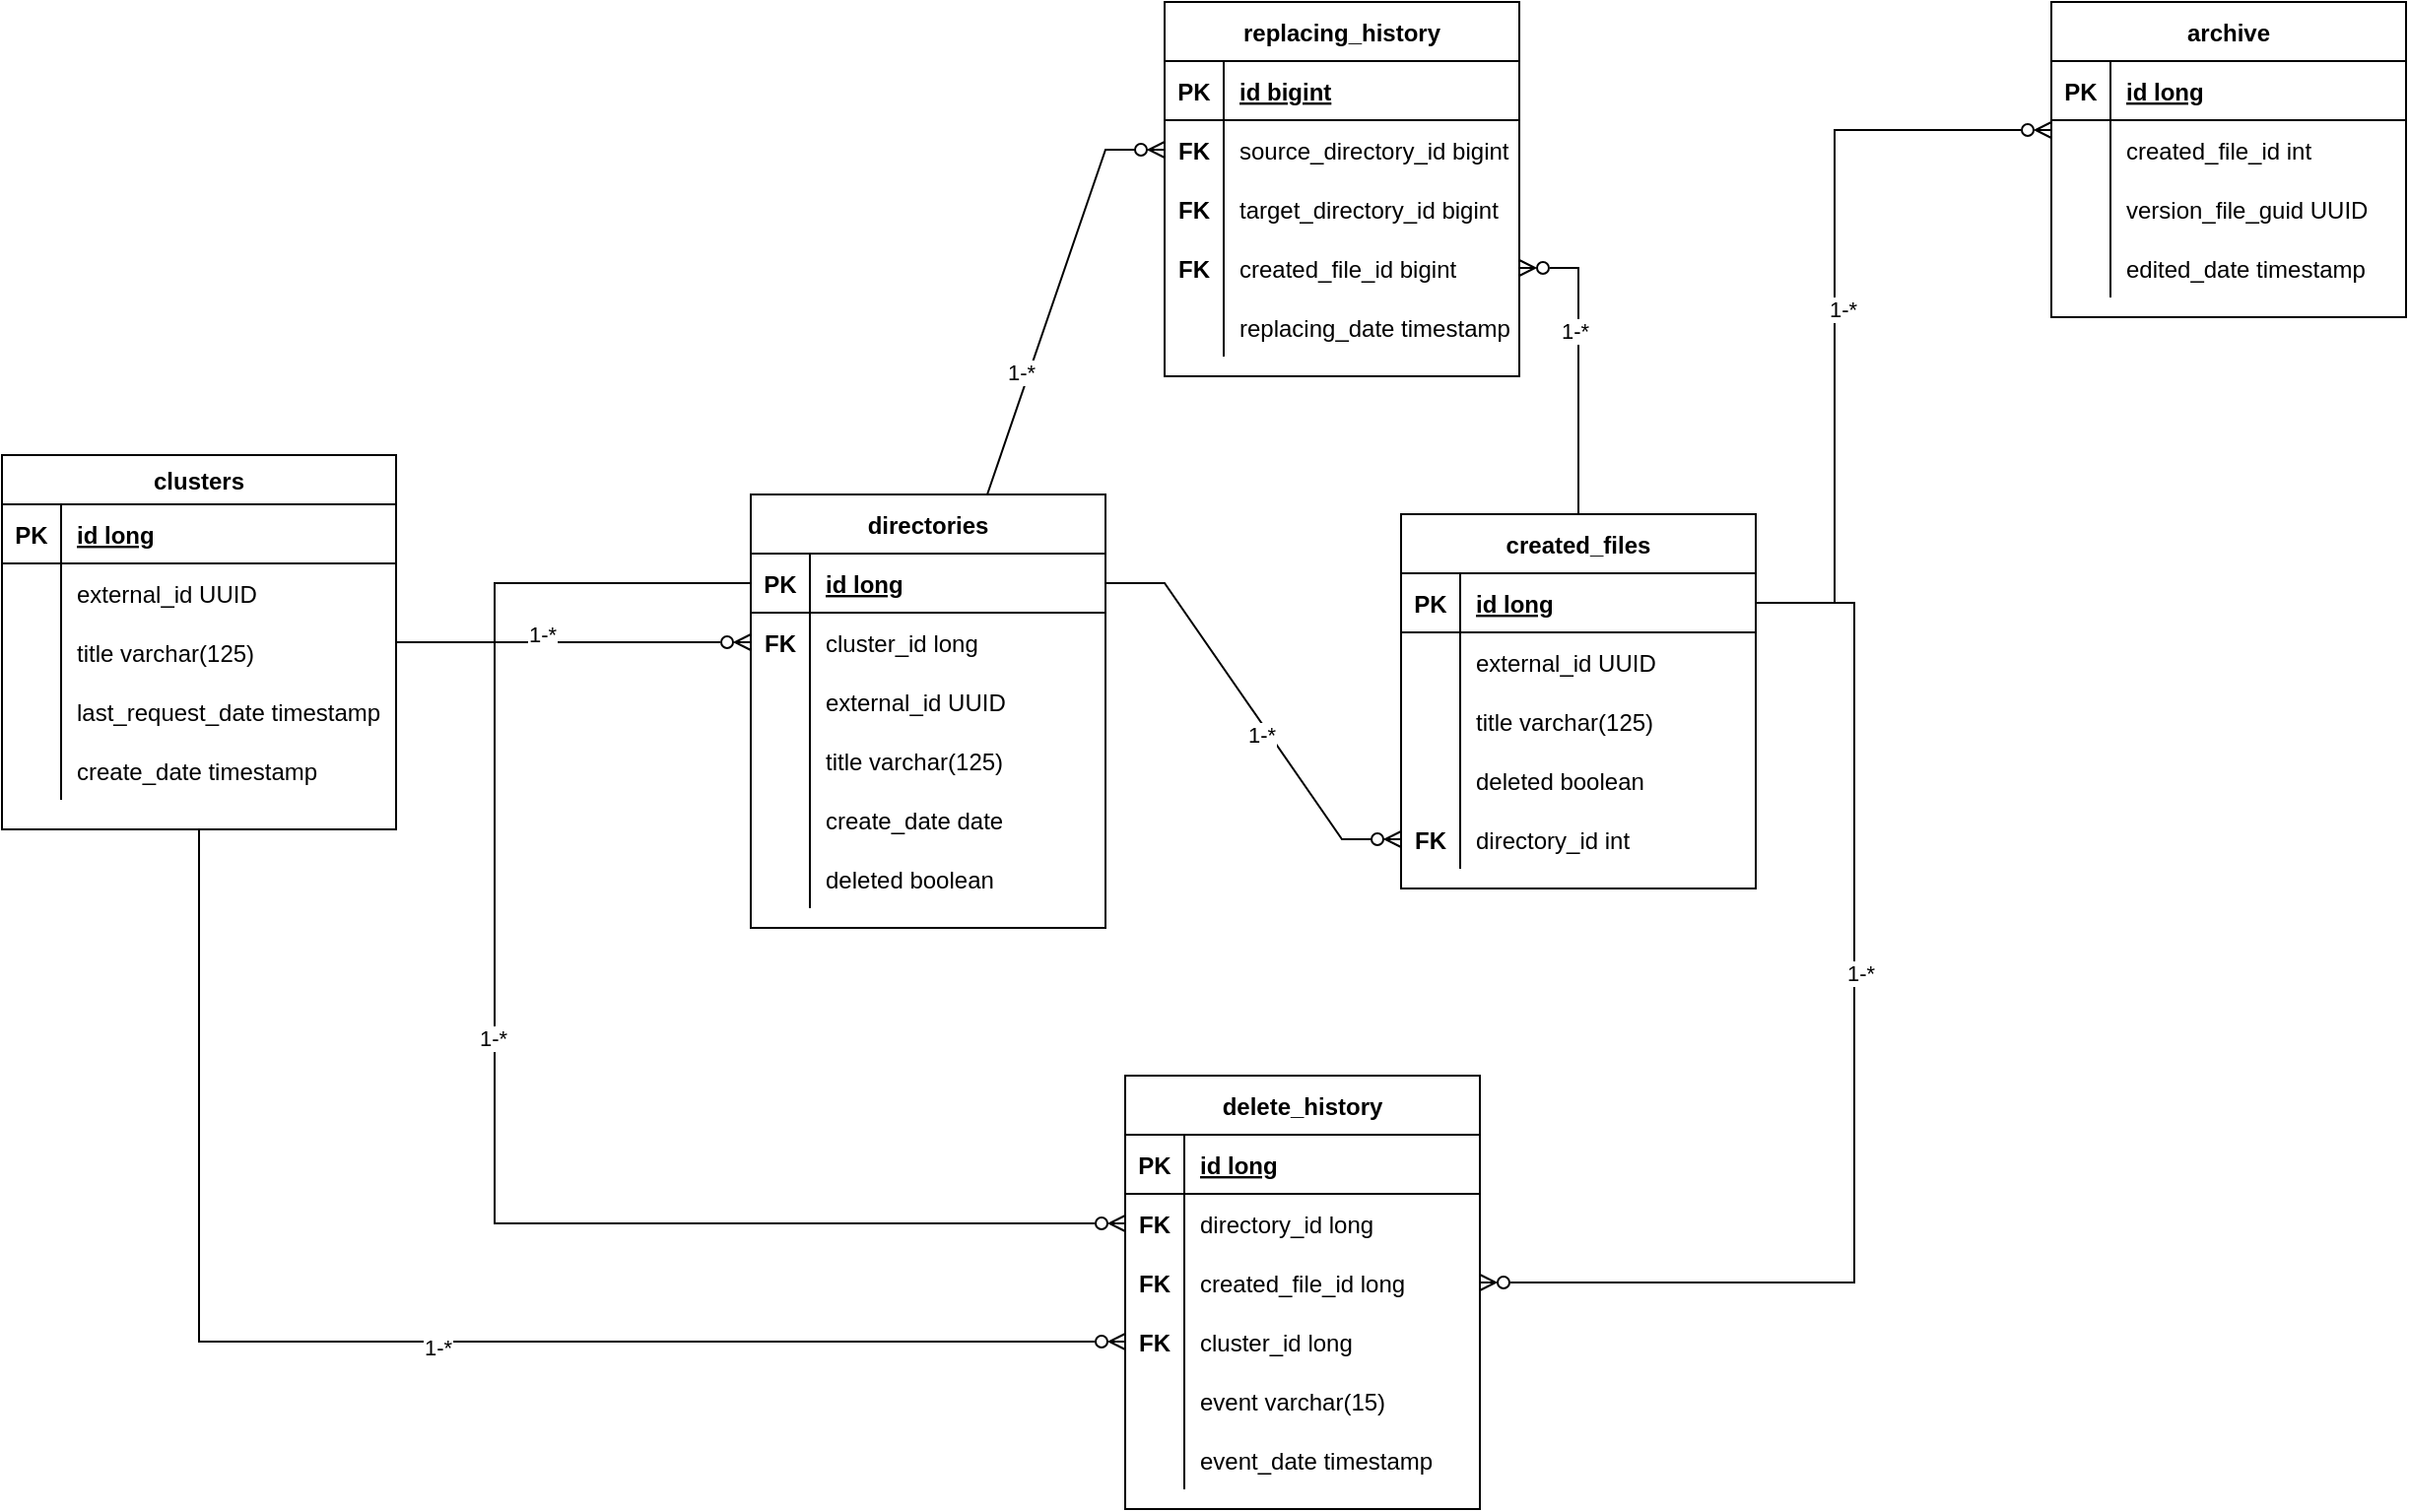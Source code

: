 <mxfile version="19.0.3" type="device"><diagram id="UQymh1FS6GPQ9PhHYlrc" name="Страница 1"><mxGraphModel dx="2128" dy="924" grid="1" gridSize="10" guides="1" tooltips="1" connect="1" arrows="1" fold="1" page="1" pageScale="1" pageWidth="827" pageHeight="1169" math="0" shadow="0"><root><mxCell id="0"/><mxCell id="1" parent="0"/><mxCell id="LAYAxJQrnT1hpnkk5FaF-14" value="directories" style="shape=table;startSize=30;container=1;collapsible=1;childLayout=tableLayout;fixedRows=1;rowLines=0;fontStyle=1;align=center;resizeLast=1;" parent="1" vertex="1"><mxGeometry x="140" y="290" width="180" height="220" as="geometry"/></mxCell><mxCell id="LAYAxJQrnT1hpnkk5FaF-15" value="" style="shape=tableRow;horizontal=0;startSize=0;swimlaneHead=0;swimlaneBody=0;fillColor=none;collapsible=0;dropTarget=0;points=[[0,0.5],[1,0.5]];portConstraint=eastwest;top=0;left=0;right=0;bottom=1;" parent="LAYAxJQrnT1hpnkk5FaF-14" vertex="1"><mxGeometry y="30" width="180" height="30" as="geometry"/></mxCell><mxCell id="LAYAxJQrnT1hpnkk5FaF-16" value="PK" style="shape=partialRectangle;connectable=0;fillColor=none;top=0;left=0;bottom=0;right=0;fontStyle=1;overflow=hidden;" parent="LAYAxJQrnT1hpnkk5FaF-15" vertex="1"><mxGeometry width="30" height="30" as="geometry"><mxRectangle width="30" height="30" as="alternateBounds"/></mxGeometry></mxCell><mxCell id="LAYAxJQrnT1hpnkk5FaF-17" value="id long" style="shape=partialRectangle;connectable=0;fillColor=none;top=0;left=0;bottom=0;right=0;align=left;spacingLeft=6;fontStyle=5;overflow=hidden;" parent="LAYAxJQrnT1hpnkk5FaF-15" vertex="1"><mxGeometry x="30" width="150" height="30" as="geometry"><mxRectangle width="150" height="30" as="alternateBounds"/></mxGeometry></mxCell><mxCell id="HLxi3C-kn_lhhv6NDAg_-14" value="" style="shape=tableRow;horizontal=0;startSize=0;swimlaneHead=0;swimlaneBody=0;fillColor=none;collapsible=0;dropTarget=0;points=[[0,0.5],[1,0.5]];portConstraint=eastwest;top=0;left=0;right=0;bottom=0;" vertex="1" parent="LAYAxJQrnT1hpnkk5FaF-14"><mxGeometry y="60" width="180" height="30" as="geometry"/></mxCell><mxCell id="HLxi3C-kn_lhhv6NDAg_-15" value="FK" style="shape=partialRectangle;connectable=0;fillColor=none;top=0;left=0;bottom=0;right=0;fontStyle=1;overflow=hidden;" vertex="1" parent="HLxi3C-kn_lhhv6NDAg_-14"><mxGeometry width="30" height="30" as="geometry"><mxRectangle width="30" height="30" as="alternateBounds"/></mxGeometry></mxCell><mxCell id="HLxi3C-kn_lhhv6NDAg_-16" value="cluster_id long" style="shape=partialRectangle;connectable=0;fillColor=none;top=0;left=0;bottom=0;right=0;align=left;spacingLeft=6;fontStyle=0;overflow=hidden;" vertex="1" parent="HLxi3C-kn_lhhv6NDAg_-14"><mxGeometry x="30" width="150" height="30" as="geometry"><mxRectangle width="150" height="30" as="alternateBounds"/></mxGeometry></mxCell><mxCell id="LAYAxJQrnT1hpnkk5FaF-18" value="" style="shape=tableRow;horizontal=0;startSize=0;swimlaneHead=0;swimlaneBody=0;fillColor=none;collapsible=0;dropTarget=0;points=[[0,0.5],[1,0.5]];portConstraint=eastwest;top=0;left=0;right=0;bottom=0;" parent="LAYAxJQrnT1hpnkk5FaF-14" vertex="1"><mxGeometry y="90" width="180" height="30" as="geometry"/></mxCell><mxCell id="LAYAxJQrnT1hpnkk5FaF-19" value="" style="shape=partialRectangle;connectable=0;fillColor=none;top=0;left=0;bottom=0;right=0;editable=1;overflow=hidden;" parent="LAYAxJQrnT1hpnkk5FaF-18" vertex="1"><mxGeometry width="30" height="30" as="geometry"><mxRectangle width="30" height="30" as="alternateBounds"/></mxGeometry></mxCell><mxCell id="LAYAxJQrnT1hpnkk5FaF-20" value="external_id UUID" style="shape=partialRectangle;connectable=0;fillColor=none;top=0;left=0;bottom=0;right=0;align=left;spacingLeft=6;overflow=hidden;" parent="LAYAxJQrnT1hpnkk5FaF-18" vertex="1"><mxGeometry x="30" width="150" height="30" as="geometry"><mxRectangle width="150" height="30" as="alternateBounds"/></mxGeometry></mxCell><mxCell id="LAYAxJQrnT1hpnkk5FaF-21" value="" style="shape=tableRow;horizontal=0;startSize=0;swimlaneHead=0;swimlaneBody=0;fillColor=none;collapsible=0;dropTarget=0;points=[[0,0.5],[1,0.5]];portConstraint=eastwest;top=0;left=0;right=0;bottom=0;" parent="LAYAxJQrnT1hpnkk5FaF-14" vertex="1"><mxGeometry y="120" width="180" height="30" as="geometry"/></mxCell><mxCell id="LAYAxJQrnT1hpnkk5FaF-22" value="" style="shape=partialRectangle;connectable=0;fillColor=none;top=0;left=0;bottom=0;right=0;editable=1;overflow=hidden;" parent="LAYAxJQrnT1hpnkk5FaF-21" vertex="1"><mxGeometry width="30" height="30" as="geometry"><mxRectangle width="30" height="30" as="alternateBounds"/></mxGeometry></mxCell><mxCell id="LAYAxJQrnT1hpnkk5FaF-23" value="title varchar(125)" style="shape=partialRectangle;connectable=0;fillColor=none;top=0;left=0;bottom=0;right=0;align=left;spacingLeft=6;overflow=hidden;" parent="LAYAxJQrnT1hpnkk5FaF-21" vertex="1"><mxGeometry x="30" width="150" height="30" as="geometry"><mxRectangle width="150" height="30" as="alternateBounds"/></mxGeometry></mxCell><mxCell id="LAYAxJQrnT1hpnkk5FaF-24" value="" style="shape=tableRow;horizontal=0;startSize=0;swimlaneHead=0;swimlaneBody=0;fillColor=none;collapsible=0;dropTarget=0;points=[[0,0.5],[1,0.5]];portConstraint=eastwest;top=0;left=0;right=0;bottom=0;" parent="LAYAxJQrnT1hpnkk5FaF-14" vertex="1"><mxGeometry y="150" width="180" height="30" as="geometry"/></mxCell><mxCell id="LAYAxJQrnT1hpnkk5FaF-25" value="" style="shape=partialRectangle;connectable=0;fillColor=none;top=0;left=0;bottom=0;right=0;editable=1;overflow=hidden;" parent="LAYAxJQrnT1hpnkk5FaF-24" vertex="1"><mxGeometry width="30" height="30" as="geometry"><mxRectangle width="30" height="30" as="alternateBounds"/></mxGeometry></mxCell><mxCell id="LAYAxJQrnT1hpnkk5FaF-26" value="create_date date" style="shape=partialRectangle;connectable=0;fillColor=none;top=0;left=0;bottom=0;right=0;align=left;spacingLeft=6;overflow=hidden;" parent="LAYAxJQrnT1hpnkk5FaF-24" vertex="1"><mxGeometry x="30" width="150" height="30" as="geometry"><mxRectangle width="150" height="30" as="alternateBounds"/></mxGeometry></mxCell><mxCell id="LAYAxJQrnT1hpnkk5FaF-40" value="" style="shape=tableRow;horizontal=0;startSize=0;swimlaneHead=0;swimlaneBody=0;fillColor=none;collapsible=0;dropTarget=0;points=[[0,0.5],[1,0.5]];portConstraint=eastwest;top=0;left=0;right=0;bottom=0;" parent="LAYAxJQrnT1hpnkk5FaF-14" vertex="1"><mxGeometry y="180" width="180" height="30" as="geometry"/></mxCell><mxCell id="LAYAxJQrnT1hpnkk5FaF-41" value="" style="shape=partialRectangle;connectable=0;fillColor=none;top=0;left=0;bottom=0;right=0;editable=1;overflow=hidden;" parent="LAYAxJQrnT1hpnkk5FaF-40" vertex="1"><mxGeometry width="30" height="30" as="geometry"><mxRectangle width="30" height="30" as="alternateBounds"/></mxGeometry></mxCell><mxCell id="LAYAxJQrnT1hpnkk5FaF-42" value="deleted boolean" style="shape=partialRectangle;connectable=0;fillColor=none;top=0;left=0;bottom=0;right=0;align=left;spacingLeft=6;overflow=hidden;" parent="LAYAxJQrnT1hpnkk5FaF-40" vertex="1"><mxGeometry x="30" width="150" height="30" as="geometry"><mxRectangle width="150" height="30" as="alternateBounds"/></mxGeometry></mxCell><mxCell id="uE_7frJU_apCjJ1mHabd-1" style="edgeStyle=orthogonalEdgeStyle;rounded=0;orthogonalLoop=1;jettySize=auto;html=1;entryX=1;entryY=0.5;entryDx=0;entryDy=0;exitX=1;exitY=0.5;exitDx=0;exitDy=0;endArrow=ERzeroToMany;endFill=0;" parent="1" source="LAYAxJQrnT1hpnkk5FaF-28" target="LAYAxJQrnT1hpnkk5FaF-55" edge="1"><mxGeometry relative="1" as="geometry"><mxPoint x="710" y="390" as="targetPoint"/><Array as="points"><mxPoint x="700" y="345"/><mxPoint x="700" y="690"/></Array></mxGeometry></mxCell><mxCell id="uE_7frJU_apCjJ1mHabd-2" value="1-*" style="edgeLabel;html=1;align=center;verticalAlign=middle;resizable=0;points=[];" parent="uE_7frJU_apCjJ1mHabd-1" vertex="1" connectable="0"><mxGeometry x="-0.186" y="3" relative="1" as="geometry"><mxPoint as="offset"/></mxGeometry></mxCell><mxCell id="uE_7frJU_apCjJ1mHabd-19" style="edgeStyle=orthogonalEdgeStyle;rounded=0;orthogonalLoop=1;jettySize=auto;html=1;endArrow=ERzeroToMany;endFill=0;exitX=1;exitY=0.5;exitDx=0;exitDy=0;" parent="1" source="LAYAxJQrnT1hpnkk5FaF-28" target="uE_7frJU_apCjJ1mHabd-10" edge="1"><mxGeometry relative="1" as="geometry"><Array as="points"><mxPoint x="690" y="345"/><mxPoint x="690" y="105"/></Array></mxGeometry></mxCell><mxCell id="uE_7frJU_apCjJ1mHabd-20" value="1-*" style="edgeLabel;html=1;align=center;verticalAlign=middle;resizable=0;points=[];" parent="uE_7frJU_apCjJ1mHabd-19" vertex="1" connectable="0"><mxGeometry x="-0.027" y="-4" relative="1" as="geometry"><mxPoint as="offset"/></mxGeometry></mxCell><mxCell id="1lLNoK5K93G_YMLtmpSJ-19" style="edgeStyle=orthogonalEdgeStyle;rounded=0;orthogonalLoop=1;jettySize=auto;html=1;entryX=1;entryY=0.5;entryDx=0;entryDy=0;endArrow=ERzeroToMany;endFill=0;" parent="1" source="LAYAxJQrnT1hpnkk5FaF-27" target="1lLNoK5K93G_YMLtmpSJ-11" edge="1"><mxGeometry relative="1" as="geometry"/></mxCell><mxCell id="1lLNoK5K93G_YMLtmpSJ-20" value="1-*" style="edgeLabel;html=1;align=center;verticalAlign=middle;resizable=0;points=[];" parent="1lLNoK5K93G_YMLtmpSJ-19" vertex="1" connectable="0"><mxGeometry x="0.205" y="2" relative="1" as="geometry"><mxPoint as="offset"/></mxGeometry></mxCell><mxCell id="LAYAxJQrnT1hpnkk5FaF-27" value="created_files" style="shape=table;startSize=30;container=1;collapsible=1;childLayout=tableLayout;fixedRows=1;rowLines=0;fontStyle=1;align=center;resizeLast=1;" parent="1" vertex="1"><mxGeometry x="470" y="300" width="180" height="190" as="geometry"/></mxCell><mxCell id="LAYAxJQrnT1hpnkk5FaF-28" value="" style="shape=tableRow;horizontal=0;startSize=0;swimlaneHead=0;swimlaneBody=0;fillColor=none;collapsible=0;dropTarget=0;points=[[0,0.5],[1,0.5]];portConstraint=eastwest;top=0;left=0;right=0;bottom=1;" parent="LAYAxJQrnT1hpnkk5FaF-27" vertex="1"><mxGeometry y="30" width="180" height="30" as="geometry"/></mxCell><mxCell id="LAYAxJQrnT1hpnkk5FaF-29" value="PK" style="shape=partialRectangle;connectable=0;fillColor=none;top=0;left=0;bottom=0;right=0;fontStyle=1;overflow=hidden;" parent="LAYAxJQrnT1hpnkk5FaF-28" vertex="1"><mxGeometry width="30" height="30" as="geometry"><mxRectangle width="30" height="30" as="alternateBounds"/></mxGeometry></mxCell><mxCell id="LAYAxJQrnT1hpnkk5FaF-30" value="id long" style="shape=partialRectangle;connectable=0;fillColor=none;top=0;left=0;bottom=0;right=0;align=left;spacingLeft=6;fontStyle=5;overflow=hidden;" parent="LAYAxJQrnT1hpnkk5FaF-28" vertex="1"><mxGeometry x="30" width="150" height="30" as="geometry"><mxRectangle width="150" height="30" as="alternateBounds"/></mxGeometry></mxCell><mxCell id="LAYAxJQrnT1hpnkk5FaF-31" value="" style="shape=tableRow;horizontal=0;startSize=0;swimlaneHead=0;swimlaneBody=0;fillColor=none;collapsible=0;dropTarget=0;points=[[0,0.5],[1,0.5]];portConstraint=eastwest;top=0;left=0;right=0;bottom=0;" parent="LAYAxJQrnT1hpnkk5FaF-27" vertex="1"><mxGeometry y="60" width="180" height="30" as="geometry"/></mxCell><mxCell id="LAYAxJQrnT1hpnkk5FaF-32" value="" style="shape=partialRectangle;connectable=0;fillColor=none;top=0;left=0;bottom=0;right=0;editable=1;overflow=hidden;" parent="LAYAxJQrnT1hpnkk5FaF-31" vertex="1"><mxGeometry width="30" height="30" as="geometry"><mxRectangle width="30" height="30" as="alternateBounds"/></mxGeometry></mxCell><mxCell id="LAYAxJQrnT1hpnkk5FaF-33" value="external_id UUID" style="shape=partialRectangle;connectable=0;fillColor=none;top=0;left=0;bottom=0;right=0;align=left;spacingLeft=6;overflow=hidden;" parent="LAYAxJQrnT1hpnkk5FaF-31" vertex="1"><mxGeometry x="30" width="150" height="30" as="geometry"><mxRectangle width="150" height="30" as="alternateBounds"/></mxGeometry></mxCell><mxCell id="LAYAxJQrnT1hpnkk5FaF-34" value="" style="shape=tableRow;horizontal=0;startSize=0;swimlaneHead=0;swimlaneBody=0;fillColor=none;collapsible=0;dropTarget=0;points=[[0,0.5],[1,0.5]];portConstraint=eastwest;top=0;left=0;right=0;bottom=0;" parent="LAYAxJQrnT1hpnkk5FaF-27" vertex="1"><mxGeometry y="90" width="180" height="30" as="geometry"/></mxCell><mxCell id="LAYAxJQrnT1hpnkk5FaF-35" value="" style="shape=partialRectangle;connectable=0;fillColor=none;top=0;left=0;bottom=0;right=0;editable=1;overflow=hidden;" parent="LAYAxJQrnT1hpnkk5FaF-34" vertex="1"><mxGeometry width="30" height="30" as="geometry"><mxRectangle width="30" height="30" as="alternateBounds"/></mxGeometry></mxCell><mxCell id="LAYAxJQrnT1hpnkk5FaF-36" value="title varchar(125)" style="shape=partialRectangle;connectable=0;fillColor=none;top=0;left=0;bottom=0;right=0;align=left;spacingLeft=6;overflow=hidden;" parent="LAYAxJQrnT1hpnkk5FaF-34" vertex="1"><mxGeometry x="30" width="150" height="30" as="geometry"><mxRectangle width="150" height="30" as="alternateBounds"/></mxGeometry></mxCell><mxCell id="uE_7frJU_apCjJ1mHabd-3" value="" style="shape=tableRow;horizontal=0;startSize=0;swimlaneHead=0;swimlaneBody=0;fillColor=none;collapsible=0;dropTarget=0;points=[[0,0.5],[1,0.5]];portConstraint=eastwest;top=0;left=0;right=0;bottom=0;" parent="LAYAxJQrnT1hpnkk5FaF-27" vertex="1"><mxGeometry y="120" width="180" height="30" as="geometry"/></mxCell><mxCell id="uE_7frJU_apCjJ1mHabd-4" value="" style="shape=partialRectangle;connectable=0;fillColor=none;top=0;left=0;bottom=0;right=0;editable=1;overflow=hidden;" parent="uE_7frJU_apCjJ1mHabd-3" vertex="1"><mxGeometry width="30" height="30" as="geometry"><mxRectangle width="30" height="30" as="alternateBounds"/></mxGeometry></mxCell><mxCell id="uE_7frJU_apCjJ1mHabd-5" value="deleted boolean" style="shape=partialRectangle;connectable=0;fillColor=none;top=0;left=0;bottom=0;right=0;align=left;spacingLeft=6;overflow=hidden;" parent="uE_7frJU_apCjJ1mHabd-3" vertex="1"><mxGeometry x="30" width="150" height="30" as="geometry"><mxRectangle width="150" height="30" as="alternateBounds"/></mxGeometry></mxCell><mxCell id="LAYAxJQrnT1hpnkk5FaF-43" value="" style="shape=tableRow;horizontal=0;startSize=0;swimlaneHead=0;swimlaneBody=0;fillColor=none;collapsible=0;dropTarget=0;points=[[0,0.5],[1,0.5]];portConstraint=eastwest;top=0;left=0;right=0;bottom=0;" parent="LAYAxJQrnT1hpnkk5FaF-27" vertex="1"><mxGeometry y="150" width="180" height="30" as="geometry"/></mxCell><mxCell id="LAYAxJQrnT1hpnkk5FaF-44" value="FK" style="shape=partialRectangle;connectable=0;fillColor=none;top=0;left=0;bottom=0;right=0;fontStyle=1;overflow=hidden;" parent="LAYAxJQrnT1hpnkk5FaF-43" vertex="1"><mxGeometry width="30" height="30" as="geometry"><mxRectangle width="30" height="30" as="alternateBounds"/></mxGeometry></mxCell><mxCell id="LAYAxJQrnT1hpnkk5FaF-45" value="directory_id int" style="shape=partialRectangle;connectable=0;fillColor=none;top=0;left=0;bottom=0;right=0;align=left;spacingLeft=6;fontStyle=0;overflow=hidden;" parent="LAYAxJQrnT1hpnkk5FaF-43" vertex="1"><mxGeometry x="30" width="150" height="30" as="geometry"><mxRectangle width="150" height="30" as="alternateBounds"/></mxGeometry></mxCell><mxCell id="LAYAxJQrnT1hpnkk5FaF-46" value="" style="edgeStyle=entityRelationEdgeStyle;fontSize=12;html=1;endArrow=ERzeroToMany;endFill=1;rounded=0;exitX=1;exitY=0.5;exitDx=0;exitDy=0;entryX=0;entryY=0.5;entryDx=0;entryDy=0;" parent="1" source="LAYAxJQrnT1hpnkk5FaF-15" target="LAYAxJQrnT1hpnkk5FaF-43" edge="1"><mxGeometry width="100" height="100" relative="1" as="geometry"><mxPoint x="360" y="650" as="sourcePoint"/><mxPoint x="460" y="550" as="targetPoint"/></mxGeometry></mxCell><mxCell id="LAYAxJQrnT1hpnkk5FaF-47" value="1-*" style="edgeLabel;html=1;align=center;verticalAlign=middle;resizable=0;points=[];" parent="LAYAxJQrnT1hpnkk5FaF-46" vertex="1" connectable="0"><mxGeometry x="0.11" y="-4" relative="1" as="geometry"><mxPoint as="offset"/></mxGeometry></mxCell><mxCell id="LAYAxJQrnT1hpnkk5FaF-48" value="delete_history" style="shape=table;startSize=30;container=1;collapsible=1;childLayout=tableLayout;fixedRows=1;rowLines=0;fontStyle=1;align=center;resizeLast=1;" parent="1" vertex="1"><mxGeometry x="330" y="585" width="180" height="220" as="geometry"/></mxCell><mxCell id="LAYAxJQrnT1hpnkk5FaF-49" value="" style="shape=tableRow;horizontal=0;startSize=0;swimlaneHead=0;swimlaneBody=0;fillColor=none;collapsible=0;dropTarget=0;points=[[0,0.5],[1,0.5]];portConstraint=eastwest;top=0;left=0;right=0;bottom=1;" parent="LAYAxJQrnT1hpnkk5FaF-48" vertex="1"><mxGeometry y="30" width="180" height="30" as="geometry"/></mxCell><mxCell id="LAYAxJQrnT1hpnkk5FaF-50" value="PK" style="shape=partialRectangle;connectable=0;fillColor=none;top=0;left=0;bottom=0;right=0;fontStyle=1;overflow=hidden;" parent="LAYAxJQrnT1hpnkk5FaF-49" vertex="1"><mxGeometry width="30" height="30" as="geometry"><mxRectangle width="30" height="30" as="alternateBounds"/></mxGeometry></mxCell><mxCell id="LAYAxJQrnT1hpnkk5FaF-51" value="id long" style="shape=partialRectangle;connectable=0;fillColor=none;top=0;left=0;bottom=0;right=0;align=left;spacingLeft=6;fontStyle=5;overflow=hidden;" parent="LAYAxJQrnT1hpnkk5FaF-49" vertex="1"><mxGeometry x="30" width="150" height="30" as="geometry"><mxRectangle width="150" height="30" as="alternateBounds"/></mxGeometry></mxCell><mxCell id="LAYAxJQrnT1hpnkk5FaF-52" value="" style="shape=tableRow;horizontal=0;startSize=0;swimlaneHead=0;swimlaneBody=0;fillColor=none;collapsible=0;dropTarget=0;points=[[0,0.5],[1,0.5]];portConstraint=eastwest;top=0;left=0;right=0;bottom=0;" parent="LAYAxJQrnT1hpnkk5FaF-48" vertex="1"><mxGeometry y="60" width="180" height="30" as="geometry"/></mxCell><mxCell id="LAYAxJQrnT1hpnkk5FaF-53" value="FK" style="shape=partialRectangle;connectable=0;fillColor=none;top=0;left=0;bottom=0;right=0;editable=1;overflow=hidden;fontStyle=1" parent="LAYAxJQrnT1hpnkk5FaF-52" vertex="1"><mxGeometry width="30" height="30" as="geometry"><mxRectangle width="30" height="30" as="alternateBounds"/></mxGeometry></mxCell><mxCell id="LAYAxJQrnT1hpnkk5FaF-54" value="directory_id long" style="shape=partialRectangle;connectable=0;fillColor=none;top=0;left=0;bottom=0;right=0;align=left;spacingLeft=6;overflow=hidden;" parent="LAYAxJQrnT1hpnkk5FaF-52" vertex="1"><mxGeometry x="30" width="150" height="30" as="geometry"><mxRectangle width="150" height="30" as="alternateBounds"/></mxGeometry></mxCell><mxCell id="LAYAxJQrnT1hpnkk5FaF-55" value="" style="shape=tableRow;horizontal=0;startSize=0;swimlaneHead=0;swimlaneBody=0;fillColor=none;collapsible=0;dropTarget=0;points=[[0,0.5],[1,0.5]];portConstraint=eastwest;top=0;left=0;right=0;bottom=0;" parent="LAYAxJQrnT1hpnkk5FaF-48" vertex="1"><mxGeometry y="90" width="180" height="30" as="geometry"/></mxCell><mxCell id="LAYAxJQrnT1hpnkk5FaF-56" value="FK" style="shape=partialRectangle;connectable=0;fillColor=none;top=0;left=0;bottom=0;right=0;editable=1;overflow=hidden;fontStyle=1" parent="LAYAxJQrnT1hpnkk5FaF-55" vertex="1"><mxGeometry width="30" height="30" as="geometry"><mxRectangle width="30" height="30" as="alternateBounds"/></mxGeometry></mxCell><mxCell id="LAYAxJQrnT1hpnkk5FaF-57" value="created_file_id long" style="shape=partialRectangle;connectable=0;fillColor=none;top=0;left=0;bottom=0;right=0;align=left;spacingLeft=6;overflow=hidden;" parent="LAYAxJQrnT1hpnkk5FaF-55" vertex="1"><mxGeometry x="30" width="150" height="30" as="geometry"><mxRectangle width="150" height="30" as="alternateBounds"/></mxGeometry></mxCell><mxCell id="HLxi3C-kn_lhhv6NDAg_-27" value="" style="shape=tableRow;horizontal=0;startSize=0;swimlaneHead=0;swimlaneBody=0;fillColor=none;collapsible=0;dropTarget=0;points=[[0,0.5],[1,0.5]];portConstraint=eastwest;top=0;left=0;right=0;bottom=0;" vertex="1" parent="LAYAxJQrnT1hpnkk5FaF-48"><mxGeometry y="120" width="180" height="30" as="geometry"/></mxCell><mxCell id="HLxi3C-kn_lhhv6NDAg_-28" value="FK" style="shape=partialRectangle;connectable=0;fillColor=none;top=0;left=0;bottom=0;right=0;fontStyle=1;overflow=hidden;" vertex="1" parent="HLxi3C-kn_lhhv6NDAg_-27"><mxGeometry width="30" height="30" as="geometry"><mxRectangle width="30" height="30" as="alternateBounds"/></mxGeometry></mxCell><mxCell id="HLxi3C-kn_lhhv6NDAg_-29" value="cluster_id long" style="shape=partialRectangle;connectable=0;fillColor=none;top=0;left=0;bottom=0;right=0;align=left;spacingLeft=6;fontStyle=0;overflow=hidden;" vertex="1" parent="HLxi3C-kn_lhhv6NDAg_-27"><mxGeometry x="30" width="150" height="30" as="geometry"><mxRectangle width="150" height="30" as="alternateBounds"/></mxGeometry></mxCell><mxCell id="LAYAxJQrnT1hpnkk5FaF-58" value="" style="shape=tableRow;horizontal=0;startSize=0;swimlaneHead=0;swimlaneBody=0;fillColor=none;collapsible=0;dropTarget=0;points=[[0,0.5],[1,0.5]];portConstraint=eastwest;top=0;left=0;right=0;bottom=0;" parent="LAYAxJQrnT1hpnkk5FaF-48" vertex="1"><mxGeometry y="150" width="180" height="30" as="geometry"/></mxCell><mxCell id="LAYAxJQrnT1hpnkk5FaF-59" value="" style="shape=partialRectangle;connectable=0;fillColor=none;top=0;left=0;bottom=0;right=0;editable=1;overflow=hidden;" parent="LAYAxJQrnT1hpnkk5FaF-58" vertex="1"><mxGeometry width="30" height="30" as="geometry"><mxRectangle width="30" height="30" as="alternateBounds"/></mxGeometry></mxCell><mxCell id="LAYAxJQrnT1hpnkk5FaF-60" value="event varchar(15)" style="shape=partialRectangle;connectable=0;fillColor=none;top=0;left=0;bottom=0;right=0;align=left;spacingLeft=6;overflow=hidden;" parent="LAYAxJQrnT1hpnkk5FaF-58" vertex="1"><mxGeometry x="30" width="150" height="30" as="geometry"><mxRectangle width="150" height="30" as="alternateBounds"/></mxGeometry></mxCell><mxCell id="LAYAxJQrnT1hpnkk5FaF-61" value="" style="shape=tableRow;horizontal=0;startSize=0;swimlaneHead=0;swimlaneBody=0;fillColor=none;collapsible=0;dropTarget=0;points=[[0,0.5],[1,0.5]];portConstraint=eastwest;top=0;left=0;right=0;bottom=0;" parent="LAYAxJQrnT1hpnkk5FaF-48" vertex="1"><mxGeometry y="180" width="180" height="30" as="geometry"/></mxCell><mxCell id="LAYAxJQrnT1hpnkk5FaF-62" value="" style="shape=partialRectangle;connectable=0;fillColor=none;top=0;left=0;bottom=0;right=0;editable=1;overflow=hidden;" parent="LAYAxJQrnT1hpnkk5FaF-61" vertex="1"><mxGeometry width="30" height="30" as="geometry"><mxRectangle width="30" height="30" as="alternateBounds"/></mxGeometry></mxCell><mxCell id="LAYAxJQrnT1hpnkk5FaF-63" value="event_date timestamp" style="shape=partialRectangle;connectable=0;fillColor=none;top=0;left=0;bottom=0;right=0;align=left;spacingLeft=6;overflow=hidden;" parent="LAYAxJQrnT1hpnkk5FaF-61" vertex="1"><mxGeometry x="30" width="150" height="30" as="geometry"><mxRectangle width="150" height="30" as="alternateBounds"/></mxGeometry></mxCell><mxCell id="LAYAxJQrnT1hpnkk5FaF-66" style="edgeStyle=orthogonalEdgeStyle;rounded=0;orthogonalLoop=1;jettySize=auto;html=1;endArrow=ERzeroToMany;endFill=0;entryX=0;entryY=0.5;entryDx=0;entryDy=0;" parent="1" source="LAYAxJQrnT1hpnkk5FaF-15" target="LAYAxJQrnT1hpnkk5FaF-52" edge="1"><mxGeometry relative="1" as="geometry"><Array as="points"><mxPoint x="10" y="335"/><mxPoint x="10" y="660"/></Array></mxGeometry></mxCell><mxCell id="LAYAxJQrnT1hpnkk5FaF-69" value="1-*" style="edgeLabel;html=1;align=center;verticalAlign=middle;resizable=0;points=[];" parent="LAYAxJQrnT1hpnkk5FaF-66" vertex="1" connectable="0"><mxGeometry x="-0.07" y="-1" relative="1" as="geometry"><mxPoint as="offset"/></mxGeometry></mxCell><mxCell id="uE_7frJU_apCjJ1mHabd-6" value="archive" style="shape=table;startSize=30;container=1;collapsible=1;childLayout=tableLayout;fixedRows=1;rowLines=0;fontStyle=1;align=center;resizeLast=1;" parent="1" vertex="1"><mxGeometry x="800" y="40" width="180" height="160" as="geometry"/></mxCell><mxCell id="uE_7frJU_apCjJ1mHabd-7" value="" style="shape=tableRow;horizontal=0;startSize=0;swimlaneHead=0;swimlaneBody=0;fillColor=none;collapsible=0;dropTarget=0;points=[[0,0.5],[1,0.5]];portConstraint=eastwest;top=0;left=0;right=0;bottom=1;" parent="uE_7frJU_apCjJ1mHabd-6" vertex="1"><mxGeometry y="30" width="180" height="30" as="geometry"/></mxCell><mxCell id="uE_7frJU_apCjJ1mHabd-8" value="PK" style="shape=partialRectangle;connectable=0;fillColor=none;top=0;left=0;bottom=0;right=0;fontStyle=1;overflow=hidden;" parent="uE_7frJU_apCjJ1mHabd-7" vertex="1"><mxGeometry width="30" height="30" as="geometry"><mxRectangle width="30" height="30" as="alternateBounds"/></mxGeometry></mxCell><mxCell id="uE_7frJU_apCjJ1mHabd-9" value="id long" style="shape=partialRectangle;connectable=0;fillColor=none;top=0;left=0;bottom=0;right=0;align=left;spacingLeft=6;fontStyle=5;overflow=hidden;" parent="uE_7frJU_apCjJ1mHabd-7" vertex="1"><mxGeometry x="30" width="150" height="30" as="geometry"><mxRectangle width="150" height="30" as="alternateBounds"/></mxGeometry></mxCell><mxCell id="uE_7frJU_apCjJ1mHabd-10" value="" style="shape=tableRow;horizontal=0;startSize=0;swimlaneHead=0;swimlaneBody=0;fillColor=none;collapsible=0;dropTarget=0;points=[[0,0.5],[1,0.5]];portConstraint=eastwest;top=0;left=0;right=0;bottom=0;" parent="uE_7frJU_apCjJ1mHabd-6" vertex="1"><mxGeometry y="60" width="180" height="30" as="geometry"/></mxCell><mxCell id="uE_7frJU_apCjJ1mHabd-11" value="" style="shape=partialRectangle;connectable=0;fillColor=none;top=0;left=0;bottom=0;right=0;editable=1;overflow=hidden;" parent="uE_7frJU_apCjJ1mHabd-10" vertex="1"><mxGeometry width="30" height="30" as="geometry"><mxRectangle width="30" height="30" as="alternateBounds"/></mxGeometry></mxCell><mxCell id="uE_7frJU_apCjJ1mHabd-12" value="created_file_id int" style="shape=partialRectangle;connectable=0;fillColor=none;top=0;left=0;bottom=0;right=0;align=left;spacingLeft=6;overflow=hidden;" parent="uE_7frJU_apCjJ1mHabd-10" vertex="1"><mxGeometry x="30" width="150" height="30" as="geometry"><mxRectangle width="150" height="30" as="alternateBounds"/></mxGeometry></mxCell><mxCell id="uE_7frJU_apCjJ1mHabd-13" value="" style="shape=tableRow;horizontal=0;startSize=0;swimlaneHead=0;swimlaneBody=0;fillColor=none;collapsible=0;dropTarget=0;points=[[0,0.5],[1,0.5]];portConstraint=eastwest;top=0;left=0;right=0;bottom=0;" parent="uE_7frJU_apCjJ1mHabd-6" vertex="1"><mxGeometry y="90" width="180" height="30" as="geometry"/></mxCell><mxCell id="uE_7frJU_apCjJ1mHabd-14" value="" style="shape=partialRectangle;connectable=0;fillColor=none;top=0;left=0;bottom=0;right=0;editable=1;overflow=hidden;" parent="uE_7frJU_apCjJ1mHabd-13" vertex="1"><mxGeometry width="30" height="30" as="geometry"><mxRectangle width="30" height="30" as="alternateBounds"/></mxGeometry></mxCell><mxCell id="uE_7frJU_apCjJ1mHabd-15" value="version_file_guid UUID" style="shape=partialRectangle;connectable=0;fillColor=none;top=0;left=0;bottom=0;right=0;align=left;spacingLeft=6;overflow=hidden;" parent="uE_7frJU_apCjJ1mHabd-13" vertex="1"><mxGeometry x="30" width="150" height="30" as="geometry"><mxRectangle width="150" height="30" as="alternateBounds"/></mxGeometry></mxCell><mxCell id="uE_7frJU_apCjJ1mHabd-16" value="" style="shape=tableRow;horizontal=0;startSize=0;swimlaneHead=0;swimlaneBody=0;fillColor=none;collapsible=0;dropTarget=0;points=[[0,0.5],[1,0.5]];portConstraint=eastwest;top=0;left=0;right=0;bottom=0;" parent="uE_7frJU_apCjJ1mHabd-6" vertex="1"><mxGeometry y="120" width="180" height="30" as="geometry"/></mxCell><mxCell id="uE_7frJU_apCjJ1mHabd-17" value="" style="shape=partialRectangle;connectable=0;fillColor=none;top=0;left=0;bottom=0;right=0;editable=1;overflow=hidden;" parent="uE_7frJU_apCjJ1mHabd-16" vertex="1"><mxGeometry width="30" height="30" as="geometry"><mxRectangle width="30" height="30" as="alternateBounds"/></mxGeometry></mxCell><mxCell id="uE_7frJU_apCjJ1mHabd-18" value="edited_date timestamp" style="shape=partialRectangle;connectable=0;fillColor=none;top=0;left=0;bottom=0;right=0;align=left;spacingLeft=6;overflow=hidden;" parent="uE_7frJU_apCjJ1mHabd-16" vertex="1"><mxGeometry x="30" width="150" height="30" as="geometry"><mxRectangle width="150" height="30" as="alternateBounds"/></mxGeometry></mxCell><mxCell id="1lLNoK5K93G_YMLtmpSJ-1" value="replacing_history" style="shape=table;startSize=30;container=1;collapsible=1;childLayout=tableLayout;fixedRows=1;rowLines=0;fontStyle=1;align=center;resizeLast=1;" parent="1" vertex="1"><mxGeometry x="350" y="40" width="180" height="190" as="geometry"/></mxCell><mxCell id="1lLNoK5K93G_YMLtmpSJ-2" value="" style="shape=tableRow;horizontal=0;startSize=0;swimlaneHead=0;swimlaneBody=0;fillColor=none;collapsible=0;dropTarget=0;points=[[0,0.5],[1,0.5]];portConstraint=eastwest;top=0;left=0;right=0;bottom=1;" parent="1lLNoK5K93G_YMLtmpSJ-1" vertex="1"><mxGeometry y="30" width="180" height="30" as="geometry"/></mxCell><mxCell id="1lLNoK5K93G_YMLtmpSJ-3" value="PK" style="shape=partialRectangle;connectable=0;fillColor=none;top=0;left=0;bottom=0;right=0;fontStyle=1;overflow=hidden;" parent="1lLNoK5K93G_YMLtmpSJ-2" vertex="1"><mxGeometry width="30" height="30" as="geometry"><mxRectangle width="30" height="30" as="alternateBounds"/></mxGeometry></mxCell><mxCell id="1lLNoK5K93G_YMLtmpSJ-4" value="id bigint" style="shape=partialRectangle;connectable=0;fillColor=none;top=0;left=0;bottom=0;right=0;align=left;spacingLeft=6;fontStyle=5;overflow=hidden;" parent="1lLNoK5K93G_YMLtmpSJ-2" vertex="1"><mxGeometry x="30" width="150" height="30" as="geometry"><mxRectangle width="150" height="30" as="alternateBounds"/></mxGeometry></mxCell><mxCell id="1lLNoK5K93G_YMLtmpSJ-5" value="" style="shape=tableRow;horizontal=0;startSize=0;swimlaneHead=0;swimlaneBody=0;fillColor=none;collapsible=0;dropTarget=0;points=[[0,0.5],[1,0.5]];portConstraint=eastwest;top=0;left=0;right=0;bottom=0;" parent="1lLNoK5K93G_YMLtmpSJ-1" vertex="1"><mxGeometry y="60" width="180" height="30" as="geometry"/></mxCell><mxCell id="1lLNoK5K93G_YMLtmpSJ-6" value="FK" style="shape=partialRectangle;connectable=0;fillColor=none;top=0;left=0;bottom=0;right=0;editable=1;overflow=hidden;fontStyle=1" parent="1lLNoK5K93G_YMLtmpSJ-5" vertex="1"><mxGeometry width="30" height="30" as="geometry"><mxRectangle width="30" height="30" as="alternateBounds"/></mxGeometry></mxCell><mxCell id="1lLNoK5K93G_YMLtmpSJ-7" value="source_directory_id bigint" style="shape=partialRectangle;connectable=0;fillColor=none;top=0;left=0;bottom=0;right=0;align=left;spacingLeft=6;overflow=hidden;" parent="1lLNoK5K93G_YMLtmpSJ-5" vertex="1"><mxGeometry x="30" width="150" height="30" as="geometry"><mxRectangle width="150" height="30" as="alternateBounds"/></mxGeometry></mxCell><mxCell id="1lLNoK5K93G_YMLtmpSJ-8" value="" style="shape=tableRow;horizontal=0;startSize=0;swimlaneHead=0;swimlaneBody=0;fillColor=none;collapsible=0;dropTarget=0;points=[[0,0.5],[1,0.5]];portConstraint=eastwest;top=0;left=0;right=0;bottom=0;" parent="1lLNoK5K93G_YMLtmpSJ-1" vertex="1"><mxGeometry y="90" width="180" height="30" as="geometry"/></mxCell><mxCell id="1lLNoK5K93G_YMLtmpSJ-9" value="FK" style="shape=partialRectangle;connectable=0;fillColor=none;top=0;left=0;bottom=0;right=0;editable=1;overflow=hidden;fontStyle=1" parent="1lLNoK5K93G_YMLtmpSJ-8" vertex="1"><mxGeometry width="30" height="30" as="geometry"><mxRectangle width="30" height="30" as="alternateBounds"/></mxGeometry></mxCell><mxCell id="1lLNoK5K93G_YMLtmpSJ-10" value="target_directory_id bigint" style="shape=partialRectangle;connectable=0;fillColor=none;top=0;left=0;bottom=0;right=0;align=left;spacingLeft=6;overflow=hidden;" parent="1lLNoK5K93G_YMLtmpSJ-8" vertex="1"><mxGeometry x="30" width="150" height="30" as="geometry"><mxRectangle width="150" height="30" as="alternateBounds"/></mxGeometry></mxCell><mxCell id="1lLNoK5K93G_YMLtmpSJ-11" value="" style="shape=tableRow;horizontal=0;startSize=0;swimlaneHead=0;swimlaneBody=0;fillColor=none;collapsible=0;dropTarget=0;points=[[0,0.5],[1,0.5]];portConstraint=eastwest;top=0;left=0;right=0;bottom=0;" parent="1lLNoK5K93G_YMLtmpSJ-1" vertex="1"><mxGeometry y="120" width="180" height="30" as="geometry"/></mxCell><mxCell id="1lLNoK5K93G_YMLtmpSJ-12" value="FK" style="shape=partialRectangle;connectable=0;fillColor=none;top=0;left=0;bottom=0;right=0;editable=1;overflow=hidden;fontStyle=1" parent="1lLNoK5K93G_YMLtmpSJ-11" vertex="1"><mxGeometry width="30" height="30" as="geometry"><mxRectangle width="30" height="30" as="alternateBounds"/></mxGeometry></mxCell><mxCell id="1lLNoK5K93G_YMLtmpSJ-13" value="created_file_id bigint" style="shape=partialRectangle;connectable=0;fillColor=none;top=0;left=0;bottom=0;right=0;align=left;spacingLeft=6;overflow=hidden;" parent="1lLNoK5K93G_YMLtmpSJ-11" vertex="1"><mxGeometry x="30" width="150" height="30" as="geometry"><mxRectangle width="150" height="30" as="alternateBounds"/></mxGeometry></mxCell><mxCell id="1lLNoK5K93G_YMLtmpSJ-14" value="" style="shape=tableRow;horizontal=0;startSize=0;swimlaneHead=0;swimlaneBody=0;fillColor=none;collapsible=0;dropTarget=0;points=[[0,0.5],[1,0.5]];portConstraint=eastwest;top=0;left=0;right=0;bottom=0;" parent="1lLNoK5K93G_YMLtmpSJ-1" vertex="1"><mxGeometry y="150" width="180" height="30" as="geometry"/></mxCell><mxCell id="1lLNoK5K93G_YMLtmpSJ-15" value="" style="shape=partialRectangle;connectable=0;fillColor=none;top=0;left=0;bottom=0;right=0;editable=1;overflow=hidden;" parent="1lLNoK5K93G_YMLtmpSJ-14" vertex="1"><mxGeometry width="30" height="30" as="geometry"><mxRectangle width="30" height="30" as="alternateBounds"/></mxGeometry></mxCell><mxCell id="1lLNoK5K93G_YMLtmpSJ-16" value="replacing_date timestamp" style="shape=partialRectangle;connectable=0;fillColor=none;top=0;left=0;bottom=0;right=0;align=left;spacingLeft=6;overflow=hidden;" parent="1lLNoK5K93G_YMLtmpSJ-14" vertex="1"><mxGeometry x="30" width="150" height="30" as="geometry"><mxRectangle width="150" height="30" as="alternateBounds"/></mxGeometry></mxCell><mxCell id="1lLNoK5K93G_YMLtmpSJ-17" value="" style="edgeStyle=entityRelationEdgeStyle;fontSize=12;html=1;endArrow=ERzeroToMany;endFill=1;rounded=0;exitX=0.5;exitY=0;exitDx=0;exitDy=0;entryX=0;entryY=0.5;entryDx=0;entryDy=0;" parent="1" source="LAYAxJQrnT1hpnkk5FaF-14" target="1lLNoK5K93G_YMLtmpSJ-5" edge="1"><mxGeometry width="100" height="100" relative="1" as="geometry"><mxPoint x="160" y="280" as="sourcePoint"/><mxPoint x="260" y="180" as="targetPoint"/></mxGeometry></mxCell><mxCell id="1lLNoK5K93G_YMLtmpSJ-18" value="1-*" style="edgeLabel;html=1;align=center;verticalAlign=middle;resizable=0;points=[];" parent="1lLNoK5K93G_YMLtmpSJ-17" vertex="1" connectable="0"><mxGeometry x="-0.227" y="4" relative="1" as="geometry"><mxPoint as="offset"/></mxGeometry></mxCell><mxCell id="HLxi3C-kn_lhhv6NDAg_-17" style="edgeStyle=orthogonalEdgeStyle;rounded=0;orthogonalLoop=1;jettySize=auto;html=1;entryX=0;entryY=0.5;entryDx=0;entryDy=0;endArrow=ERzeroToMany;endFill=0;" edge="1" parent="1" source="HLxi3C-kn_lhhv6NDAg_-1" target="HLxi3C-kn_lhhv6NDAg_-14"><mxGeometry relative="1" as="geometry"/></mxCell><mxCell id="HLxi3C-kn_lhhv6NDAg_-18" value="1-*" style="edgeLabel;html=1;align=center;verticalAlign=middle;resizable=0;points=[];" vertex="1" connectable="0" parent="HLxi3C-kn_lhhv6NDAg_-17"><mxGeometry x="-0.18" y="4" relative="1" as="geometry"><mxPoint as="offset"/></mxGeometry></mxCell><mxCell id="HLxi3C-kn_lhhv6NDAg_-19" style="edgeStyle=orthogonalEdgeStyle;rounded=0;orthogonalLoop=1;jettySize=auto;html=1;endArrow=ERzeroToMany;endFill=0;entryX=0;entryY=0.5;entryDx=0;entryDy=0;" edge="1" parent="1" source="HLxi3C-kn_lhhv6NDAg_-1" target="HLxi3C-kn_lhhv6NDAg_-27"><mxGeometry relative="1" as="geometry"><mxPoint x="180" y="740" as="targetPoint"/></mxGeometry></mxCell><mxCell id="HLxi3C-kn_lhhv6NDAg_-30" value="1-*" style="edgeLabel;html=1;align=center;verticalAlign=middle;resizable=0;points=[];" vertex="1" connectable="0" parent="HLxi3C-kn_lhhv6NDAg_-19"><mxGeometry x="0.044" y="-3" relative="1" as="geometry"><mxPoint as="offset"/></mxGeometry></mxCell><mxCell id="HLxi3C-kn_lhhv6NDAg_-1" value="clusters" style="shape=table;startSize=25;container=1;collapsible=1;childLayout=tableLayout;fixedRows=1;rowLines=0;fontStyle=1;align=center;resizeLast=1;" vertex="1" parent="1"><mxGeometry x="-240" y="270" width="200" height="190" as="geometry"/></mxCell><mxCell id="HLxi3C-kn_lhhv6NDAg_-2" value="" style="shape=tableRow;horizontal=0;startSize=0;swimlaneHead=0;swimlaneBody=0;fillColor=none;collapsible=0;dropTarget=0;points=[[0,0.5],[1,0.5]];portConstraint=eastwest;top=0;left=0;right=0;bottom=1;" vertex="1" parent="HLxi3C-kn_lhhv6NDAg_-1"><mxGeometry y="25" width="200" height="30" as="geometry"/></mxCell><mxCell id="HLxi3C-kn_lhhv6NDAg_-3" value="PK" style="shape=partialRectangle;connectable=0;fillColor=none;top=0;left=0;bottom=0;right=0;fontStyle=1;overflow=hidden;" vertex="1" parent="HLxi3C-kn_lhhv6NDAg_-2"><mxGeometry width="30" height="30" as="geometry"><mxRectangle width="30" height="30" as="alternateBounds"/></mxGeometry></mxCell><mxCell id="HLxi3C-kn_lhhv6NDAg_-4" value="id long" style="shape=partialRectangle;connectable=0;fillColor=none;top=0;left=0;bottom=0;right=0;align=left;spacingLeft=6;fontStyle=5;overflow=hidden;" vertex="1" parent="HLxi3C-kn_lhhv6NDAg_-2"><mxGeometry x="30" width="170" height="30" as="geometry"><mxRectangle width="170" height="30" as="alternateBounds"/></mxGeometry></mxCell><mxCell id="HLxi3C-kn_lhhv6NDAg_-5" value="" style="shape=tableRow;horizontal=0;startSize=0;swimlaneHead=0;swimlaneBody=0;fillColor=none;collapsible=0;dropTarget=0;points=[[0,0.5],[1,0.5]];portConstraint=eastwest;top=0;left=0;right=0;bottom=0;" vertex="1" parent="HLxi3C-kn_lhhv6NDAg_-1"><mxGeometry y="55" width="200" height="30" as="geometry"/></mxCell><mxCell id="HLxi3C-kn_lhhv6NDAg_-6" value="" style="shape=partialRectangle;connectable=0;fillColor=none;top=0;left=0;bottom=0;right=0;editable=1;overflow=hidden;" vertex="1" parent="HLxi3C-kn_lhhv6NDAg_-5"><mxGeometry width="30" height="30" as="geometry"><mxRectangle width="30" height="30" as="alternateBounds"/></mxGeometry></mxCell><mxCell id="HLxi3C-kn_lhhv6NDAg_-7" value="external_id UUID" style="shape=partialRectangle;connectable=0;fillColor=none;top=0;left=0;bottom=0;right=0;align=left;spacingLeft=6;overflow=hidden;" vertex="1" parent="HLxi3C-kn_lhhv6NDAg_-5"><mxGeometry x="30" width="170" height="30" as="geometry"><mxRectangle width="170" height="30" as="alternateBounds"/></mxGeometry></mxCell><mxCell id="HLxi3C-kn_lhhv6NDAg_-8" value="" style="shape=tableRow;horizontal=0;startSize=0;swimlaneHead=0;swimlaneBody=0;fillColor=none;collapsible=0;dropTarget=0;points=[[0,0.5],[1,0.5]];portConstraint=eastwest;top=0;left=0;right=0;bottom=0;" vertex="1" parent="HLxi3C-kn_lhhv6NDAg_-1"><mxGeometry y="85" width="200" height="30" as="geometry"/></mxCell><mxCell id="HLxi3C-kn_lhhv6NDAg_-9" value="" style="shape=partialRectangle;connectable=0;fillColor=none;top=0;left=0;bottom=0;right=0;editable=1;overflow=hidden;" vertex="1" parent="HLxi3C-kn_lhhv6NDAg_-8"><mxGeometry width="30" height="30" as="geometry"><mxRectangle width="30" height="30" as="alternateBounds"/></mxGeometry></mxCell><mxCell id="HLxi3C-kn_lhhv6NDAg_-10" value="title varchar(125)" style="shape=partialRectangle;connectable=0;fillColor=none;top=0;left=0;bottom=0;right=0;align=left;spacingLeft=6;overflow=hidden;" vertex="1" parent="HLxi3C-kn_lhhv6NDAg_-8"><mxGeometry x="30" width="170" height="30" as="geometry"><mxRectangle width="170" height="30" as="alternateBounds"/></mxGeometry></mxCell><mxCell id="HLxi3C-kn_lhhv6NDAg_-24" value="" style="shape=tableRow;horizontal=0;startSize=0;swimlaneHead=0;swimlaneBody=0;fillColor=none;collapsible=0;dropTarget=0;points=[[0,0.5],[1,0.5]];portConstraint=eastwest;top=0;left=0;right=0;bottom=0;" vertex="1" parent="HLxi3C-kn_lhhv6NDAg_-1"><mxGeometry y="115" width="200" height="30" as="geometry"/></mxCell><mxCell id="HLxi3C-kn_lhhv6NDAg_-25" value="" style="shape=partialRectangle;connectable=0;fillColor=none;top=0;left=0;bottom=0;right=0;editable=1;overflow=hidden;" vertex="1" parent="HLxi3C-kn_lhhv6NDAg_-24"><mxGeometry width="30" height="30" as="geometry"><mxRectangle width="30" height="30" as="alternateBounds"/></mxGeometry></mxCell><mxCell id="HLxi3C-kn_lhhv6NDAg_-26" value="last_request_date timestamp" style="shape=partialRectangle;connectable=0;fillColor=none;top=0;left=0;bottom=0;right=0;align=left;spacingLeft=6;overflow=hidden;" vertex="1" parent="HLxi3C-kn_lhhv6NDAg_-24"><mxGeometry x="30" width="170" height="30" as="geometry"><mxRectangle width="170" height="30" as="alternateBounds"/></mxGeometry></mxCell><mxCell id="HLxi3C-kn_lhhv6NDAg_-11" value="" style="shape=tableRow;horizontal=0;startSize=0;swimlaneHead=0;swimlaneBody=0;fillColor=none;collapsible=0;dropTarget=0;points=[[0,0.5],[1,0.5]];portConstraint=eastwest;top=0;left=0;right=0;bottom=0;" vertex="1" parent="HLxi3C-kn_lhhv6NDAg_-1"><mxGeometry y="145" width="200" height="30" as="geometry"/></mxCell><mxCell id="HLxi3C-kn_lhhv6NDAg_-12" value="" style="shape=partialRectangle;connectable=0;fillColor=none;top=0;left=0;bottom=0;right=0;editable=1;overflow=hidden;" vertex="1" parent="HLxi3C-kn_lhhv6NDAg_-11"><mxGeometry width="30" height="30" as="geometry"><mxRectangle width="30" height="30" as="alternateBounds"/></mxGeometry></mxCell><mxCell id="HLxi3C-kn_lhhv6NDAg_-13" value="create_date timestamp" style="shape=partialRectangle;connectable=0;fillColor=none;top=0;left=0;bottom=0;right=0;align=left;spacingLeft=6;overflow=hidden;" vertex="1" parent="HLxi3C-kn_lhhv6NDAg_-11"><mxGeometry x="30" width="170" height="30" as="geometry"><mxRectangle width="170" height="30" as="alternateBounds"/></mxGeometry></mxCell></root></mxGraphModel></diagram></mxfile>